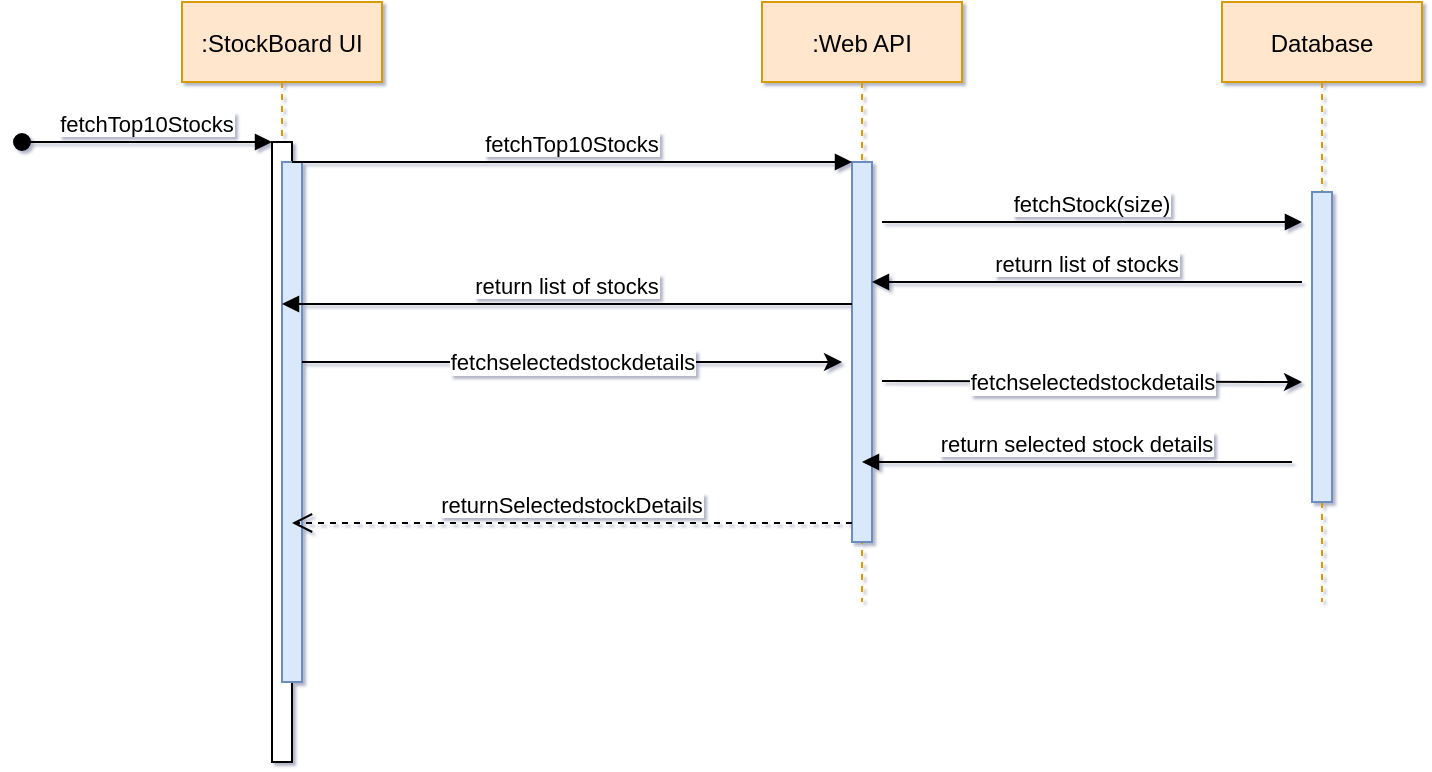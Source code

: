 <mxfile version="13.11.0" type="github">
  <diagram id="kgpKYQtTHZ0yAKxKKP6v" name="Page-1">
    <mxGraphModel dx="782" dy="437" grid="0" gridSize="10" guides="1" tooltips="1" connect="1" arrows="1" fold="1" page="1" pageScale="1" pageWidth="850" pageHeight="1100" background="none" math="0" shadow="1">
      <root>
        <mxCell id="0" />
        <mxCell id="1" parent="0" />
        <mxCell id="3nuBFxr9cyL0pnOWT2aG-1" value=":StockBoard UI" style="shape=umlLifeline;perimeter=lifelinePerimeter;container=1;collapsible=0;recursiveResize=0;rounded=0;shadow=0;strokeWidth=1;labelBackgroundColor=none;fillColor=#ffe6cc;strokeColor=#d79b00;" parent="1" vertex="1">
          <mxGeometry x="120" y="80" width="100" height="380" as="geometry" />
        </mxCell>
        <mxCell id="3nuBFxr9cyL0pnOWT2aG-2" value="" style="points=[];perimeter=orthogonalPerimeter;rounded=0;shadow=0;strokeWidth=1;" parent="3nuBFxr9cyL0pnOWT2aG-1" vertex="1">
          <mxGeometry x="45" y="70" width="10" height="310" as="geometry" />
        </mxCell>
        <mxCell id="3nuBFxr9cyL0pnOWT2aG-3" value="fetchTop10Stocks" style="verticalAlign=bottom;startArrow=oval;endArrow=block;startSize=8;shadow=0;strokeWidth=1;" parent="3nuBFxr9cyL0pnOWT2aG-1" target="3nuBFxr9cyL0pnOWT2aG-2" edge="1">
          <mxGeometry relative="1" as="geometry">
            <mxPoint x="-80" y="70" as="sourcePoint" />
          </mxGeometry>
        </mxCell>
        <mxCell id="3nuBFxr9cyL0pnOWT2aG-4" value="" style="points=[];perimeter=orthogonalPerimeter;rounded=0;shadow=0;strokeWidth=1;fillColor=#dae8fc;strokeColor=#6c8ebf;" parent="3nuBFxr9cyL0pnOWT2aG-1" vertex="1">
          <mxGeometry x="50" y="80" width="10" height="260" as="geometry" />
        </mxCell>
        <mxCell id="3nuBFxr9cyL0pnOWT2aG-5" value=":Web API" style="shape=umlLifeline;perimeter=lifelinePerimeter;container=1;collapsible=0;recursiveResize=0;rounded=0;shadow=0;strokeWidth=1;fillColor=#ffe6cc;strokeColor=#d79b00;" parent="1" vertex="1">
          <mxGeometry x="410" y="80" width="100" height="300" as="geometry" />
        </mxCell>
        <mxCell id="3nuBFxr9cyL0pnOWT2aG-6" value="" style="points=[];perimeter=orthogonalPerimeter;rounded=0;shadow=0;strokeWidth=1;fillColor=#dae8fc;strokeColor=#6c8ebf;" parent="3nuBFxr9cyL0pnOWT2aG-5" vertex="1">
          <mxGeometry x="45" y="80" width="10" height="190" as="geometry" />
        </mxCell>
        <mxCell id="3nuBFxr9cyL0pnOWT2aG-7" value="returnSelectedstockDetails" style="verticalAlign=bottom;endArrow=open;dashed=1;endSize=8;exitX=0;exitY=0.95;shadow=0;strokeWidth=1;" parent="1" source="3nuBFxr9cyL0pnOWT2aG-6" target="3nuBFxr9cyL0pnOWT2aG-2" edge="1">
          <mxGeometry relative="1" as="geometry">
            <mxPoint x="275" y="236" as="targetPoint" />
          </mxGeometry>
        </mxCell>
        <mxCell id="3nuBFxr9cyL0pnOWT2aG-8" value="fetchTop10Stocks" style="verticalAlign=bottom;endArrow=block;entryX=0;entryY=0;shadow=0;strokeWidth=1;" parent="1" source="3nuBFxr9cyL0pnOWT2aG-2" target="3nuBFxr9cyL0pnOWT2aG-6" edge="1">
          <mxGeometry relative="1" as="geometry">
            <mxPoint x="275" y="160" as="sourcePoint" />
          </mxGeometry>
        </mxCell>
        <mxCell id="3nuBFxr9cyL0pnOWT2aG-9" value="return list of stocks" style="verticalAlign=bottom;endArrow=block;shadow=0;strokeWidth=1;" parent="1" source="3nuBFxr9cyL0pnOWT2aG-6" target="3nuBFxr9cyL0pnOWT2aG-1" edge="1">
          <mxGeometry relative="1" as="geometry">
            <mxPoint x="240" y="200" as="sourcePoint" />
            <Array as="points">
              <mxPoint x="376" y="231" />
            </Array>
          </mxGeometry>
        </mxCell>
        <mxCell id="O1NdLdhYb4yZwgV5Fn41-3" value="Database" style="shape=umlLifeline;perimeter=lifelinePerimeter;container=1;collapsible=0;recursiveResize=0;rounded=0;shadow=0;strokeWidth=1;fillColor=#ffe6cc;strokeColor=#d79b00;" vertex="1" parent="1">
          <mxGeometry x="640" y="80" width="100" height="300" as="geometry" />
        </mxCell>
        <mxCell id="O1NdLdhYb4yZwgV5Fn41-4" value="" style="points=[];perimeter=orthogonalPerimeter;rounded=0;shadow=0;strokeWidth=1;fillColor=#dae8fc;strokeColor=#6c8ebf;" vertex="1" parent="O1NdLdhYb4yZwgV5Fn41-3">
          <mxGeometry x="45" y="95" width="10" height="155" as="geometry" />
        </mxCell>
        <mxCell id="O1NdLdhYb4yZwgV5Fn41-5" value="fetchStock(size)" style="verticalAlign=bottom;endArrow=block;shadow=0;strokeWidth=1;" edge="1" parent="1">
          <mxGeometry relative="1" as="geometry">
            <mxPoint x="470" y="190" as="sourcePoint" />
            <mxPoint x="680" y="190" as="targetPoint" />
          </mxGeometry>
        </mxCell>
        <mxCell id="O1NdLdhYb4yZwgV5Fn41-6" value="return list of stocks" style="verticalAlign=bottom;endArrow=block;entryX=1;entryY=0;shadow=0;strokeWidth=1;" edge="1" parent="1">
          <mxGeometry relative="1" as="geometry">
            <mxPoint x="680" y="220" as="sourcePoint" />
            <mxPoint x="465" y="220" as="targetPoint" />
          </mxGeometry>
        </mxCell>
        <mxCell id="O1NdLdhYb4yZwgV5Fn41-9" value="fetchselectedstockdetails" style="endArrow=classic;html=1;" edge="1" parent="1">
          <mxGeometry width="50" height="50" relative="1" as="geometry">
            <mxPoint x="180" y="260" as="sourcePoint" />
            <mxPoint x="450" y="260" as="targetPoint" />
          </mxGeometry>
        </mxCell>
        <mxCell id="O1NdLdhYb4yZwgV5Fn41-10" value="fetchselectedstockdetails" style="endArrow=classic;html=1;" edge="1" parent="1">
          <mxGeometry width="50" height="50" relative="1" as="geometry">
            <mxPoint x="470" y="269.5" as="sourcePoint" />
            <mxPoint x="680" y="270" as="targetPoint" />
          </mxGeometry>
        </mxCell>
        <mxCell id="O1NdLdhYb4yZwgV5Fn41-13" value="return selected stock details" style="verticalAlign=bottom;endArrow=block;entryX=1;entryY=0;shadow=0;strokeWidth=1;" edge="1" parent="1">
          <mxGeometry relative="1" as="geometry">
            <mxPoint x="675" y="310" as="sourcePoint" />
            <mxPoint x="460" y="310" as="targetPoint" />
            <Array as="points">
              <mxPoint x="545" y="310" />
            </Array>
          </mxGeometry>
        </mxCell>
      </root>
    </mxGraphModel>
  </diagram>
</mxfile>
